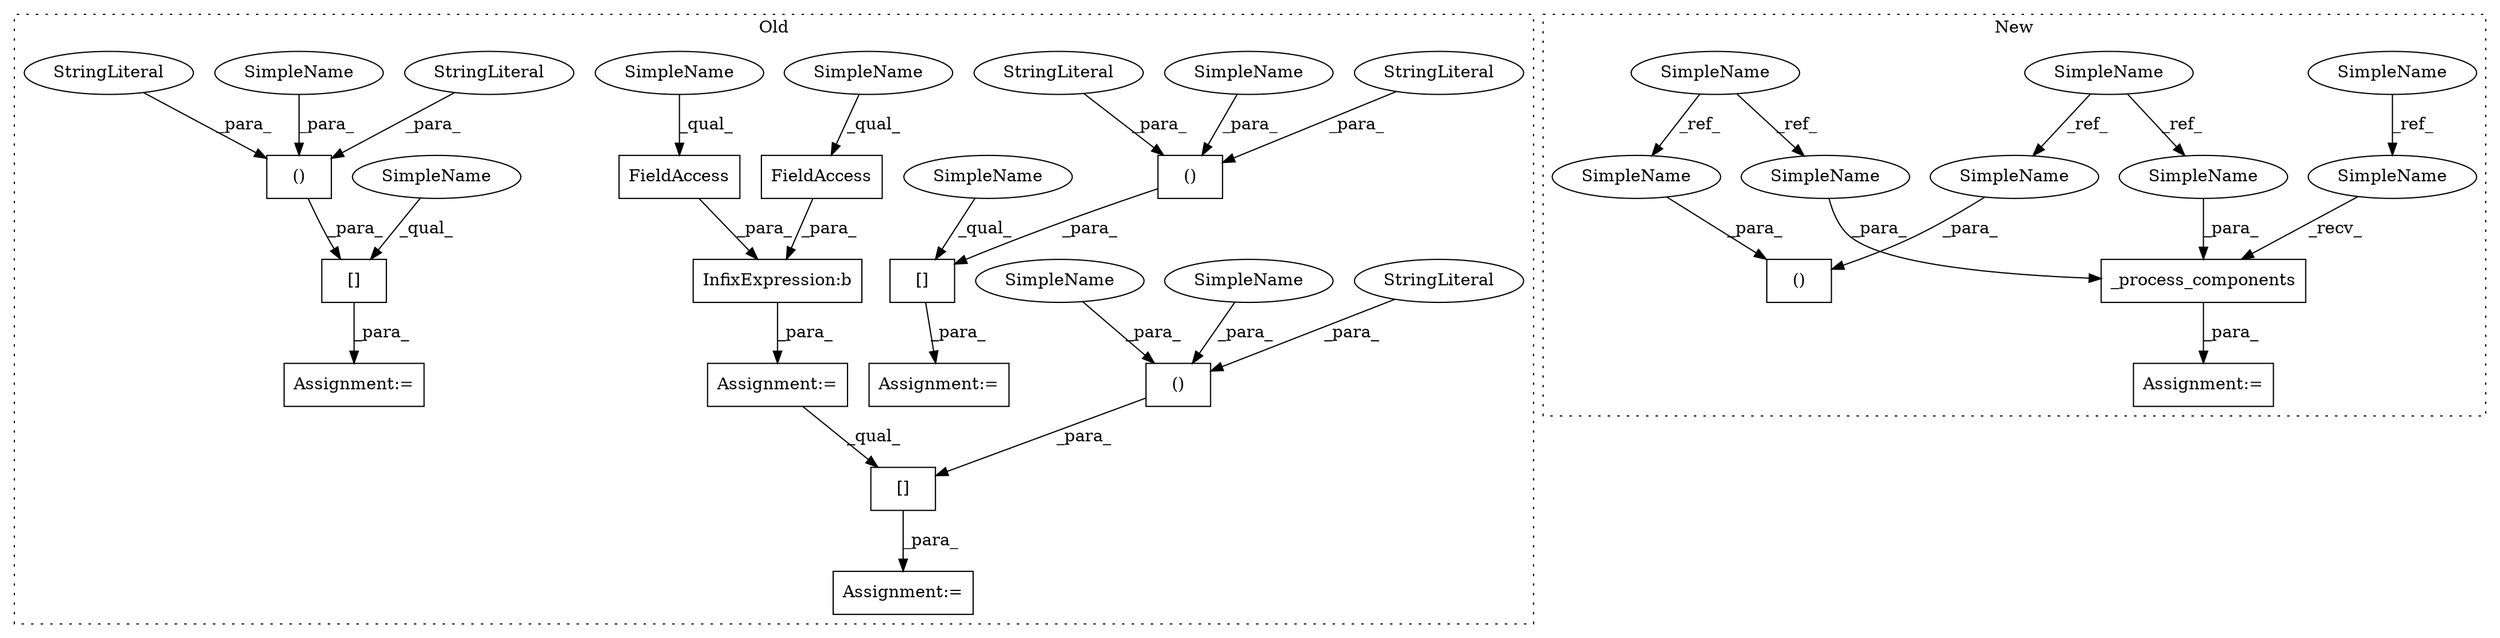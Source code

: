 digraph G {
subgraph cluster0 {
1 [label="()" a="106" s="10239" l="50" shape="box"];
3 [label="[]" a="2" s="10227,10289" l="12,2" shape="box"];
4 [label="InfixExpression:b" a="27" s="10014" l="3" shape="box"];
5 [label="FieldAccess" a="22" s="10002" l="12" shape="box"];
7 [label="FieldAccess" a="22" s="10017" l="12" shape="box"];
8 [label="()" a="106" s="10150" l="62" shape="box"];
9 [label="[]" a="2" s="10135,10212" l="15,2" shape="box"];
10 [label="()" a="106" s="10055" l="62" shape="box"];
11 [label="[]" a="2" s="10043,10117" l="12,2" shape="box"];
12 [label="Assignment:=" a="7" s="10134" l="1" shape="box"];
13 [label="Assignment:=" a="7" s="10226" l="1" shape="box"];
14 [label="StringLiteral" a="45" s="10150" l="16" shape="ellipse"];
15 [label="StringLiteral" a="45" s="10196" l="16" shape="ellipse"];
17 [label="StringLiteral" a="45" s="10101" l="16" shape="ellipse"];
18 [label="StringLiteral" a="45" s="10055" l="16" shape="ellipse"];
19 [label="Assignment:=" a="7" s="10042" l="1" shape="box"];
20 [label="StringLiteral" a="45" s="10256" l="16" shape="ellipse"];
24 [label="Assignment:=" a="7" s="10000" l="1" shape="box"];
28 [label="SimpleName" a="42" s="10084" l="4" shape="ellipse"];
29 [label="SimpleName" a="42" s="10239" l="4" shape="ellipse"];
30 [label="SimpleName" a="42" s="10285" l="4" shape="ellipse"];
31 [label="SimpleName" a="42" s="10179" l="4" shape="ellipse"];
34 [label="SimpleName" a="42" s="10002" l="4" shape="ellipse"];
35 [label="SimpleName" a="42" s="10017" l="4" shape="ellipse"];
36 [label="SimpleName" a="42" s="10135" l="9" shape="ellipse"];
37 [label="SimpleName" a="42" s="10043" l="6" shape="ellipse"];
label = "Old";
style="dotted";
}
subgraph cluster1 {
2 [label="_process_components" a="32" s="9090,9126" l="20,1" shape="box"];
6 [label="SimpleName" a="42" s="8588" l="4" shape="ellipse"];
16 [label="Assignment:=" a="7" s="9083" l="2" shape="box"];
21 [label="SimpleName" a="42" s="8775" l="9" shape="ellipse"];
22 [label="()" a="106" s="9036" l="47" shape="box"];
23 [label="SimpleName" a="42" s="8717" l="6" shape="ellipse"];
25 [label="SimpleName" a="42" s="9085" l="4" shape="ellipse"];
26 [label="SimpleName" a="42" s="9074" l="9" shape="ellipse"];
27 [label="SimpleName" a="42" s="9117" l="9" shape="ellipse"];
32 [label="SimpleName" a="42" s="9110" l="6" shape="ellipse"];
33 [label="SimpleName" a="42" s="9055" l="6" shape="ellipse"];
label = "New";
style="dotted";
}
1 -> 3 [label="_para_"];
2 -> 16 [label="_para_"];
3 -> 13 [label="_para_"];
4 -> 24 [label="_para_"];
5 -> 4 [label="_para_"];
6 -> 25 [label="_ref_"];
7 -> 4 [label="_para_"];
8 -> 9 [label="_para_"];
9 -> 12 [label="_para_"];
10 -> 11 [label="_para_"];
11 -> 19 [label="_para_"];
14 -> 8 [label="_para_"];
15 -> 8 [label="_para_"];
17 -> 10 [label="_para_"];
18 -> 10 [label="_para_"];
20 -> 1 [label="_para_"];
21 -> 26 [label="_ref_"];
21 -> 27 [label="_ref_"];
23 -> 33 [label="_ref_"];
23 -> 32 [label="_ref_"];
24 -> 3 [label="_qual_"];
25 -> 2 [label="_recv_"];
26 -> 22 [label="_para_"];
27 -> 2 [label="_para_"];
28 -> 10 [label="_para_"];
29 -> 1 [label="_para_"];
30 -> 1 [label="_para_"];
31 -> 8 [label="_para_"];
32 -> 2 [label="_para_"];
33 -> 22 [label="_para_"];
34 -> 5 [label="_qual_"];
35 -> 7 [label="_qual_"];
36 -> 9 [label="_qual_"];
37 -> 11 [label="_qual_"];
}